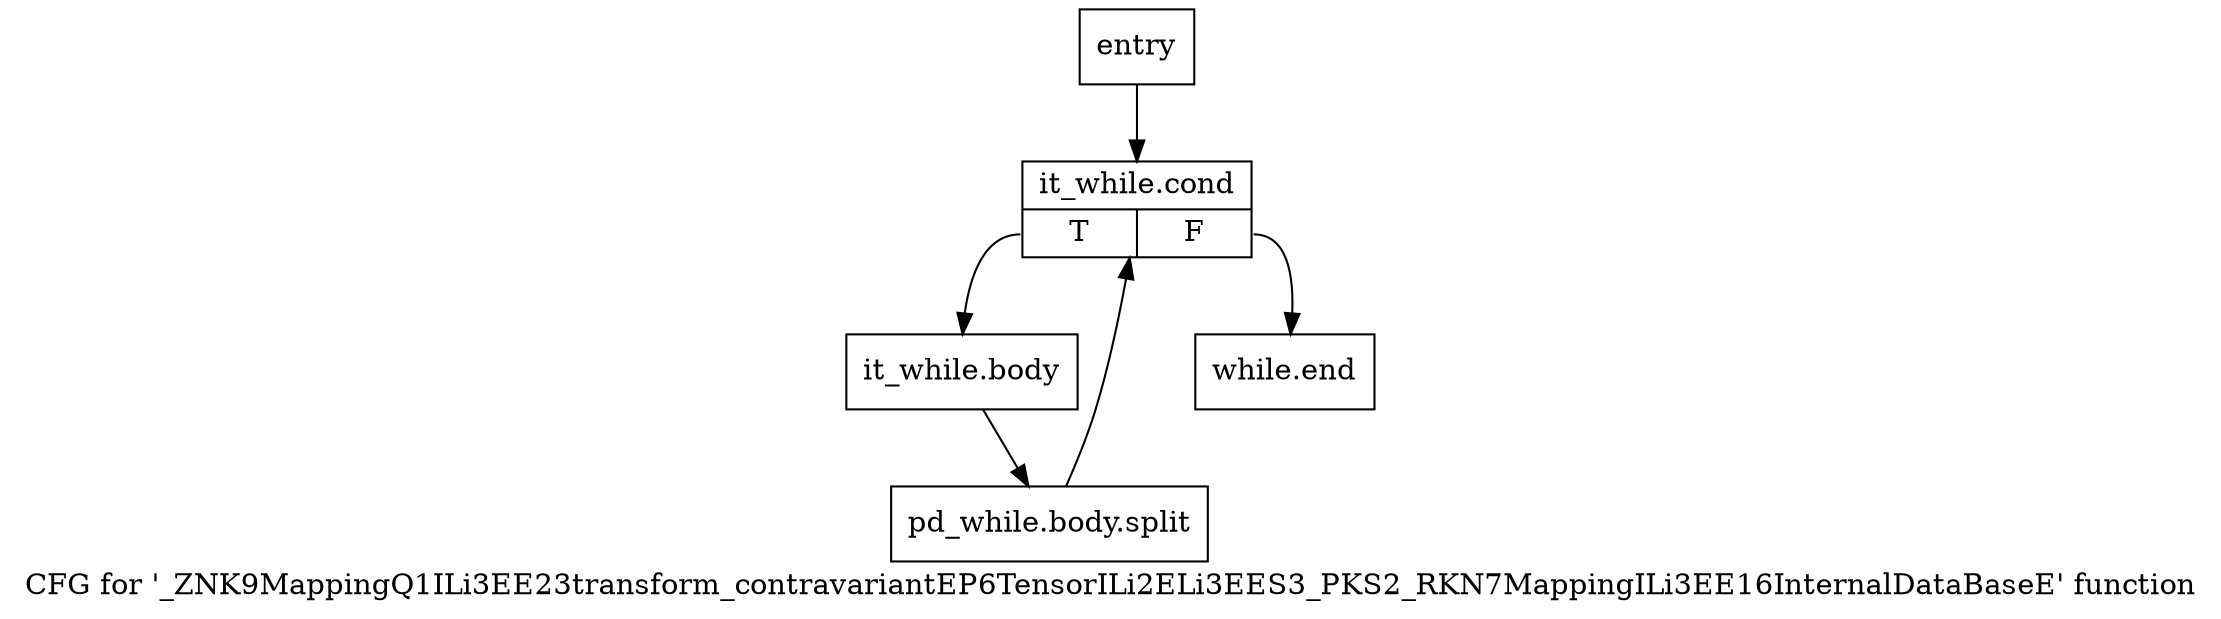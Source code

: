 digraph "CFG for '_ZNK9MappingQ1ILi3EE23transform_contravariantEP6TensorILi2ELi3EES3_PKS2_RKN7MappingILi3EE16InternalDataBaseE' function" {
	label="CFG for '_ZNK9MappingQ1ILi3EE23transform_contravariantEP6TensorILi2ELi3EES3_PKS2_RKN7MappingILi3EE16InternalDataBaseE' function";

	Node0x60dab20 [shape=record,label="{entry}"];
	Node0x60dab20 -> Node0x60dab70;
	Node0x60dab70 [shape=record,label="{it_while.cond|{<s0>T|<s1>F}}"];
	Node0x60dab70:s0 -> Node0x60dabc0;
	Node0x60dab70:s1 -> Node0x60dac10;
	Node0x60dabc0 [shape=record,label="{it_while.body}"];
	Node0x60dabc0 -> Node0xa0ad2e0;
	Node0xa0ad2e0 [shape=record,label="{pd_while.body.split}"];
	Node0xa0ad2e0 -> Node0x60dab70;
	Node0x60dac10 [shape=record,label="{while.end}"];
}
